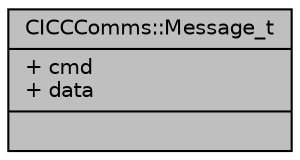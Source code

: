 digraph "CICCComms::Message_t"
{
 // INTERACTIVE_SVG=YES
 // LATEX_PDF_SIZE
  bgcolor="transparent";
  edge [fontname="Helvetica",fontsize="10",labelfontname="Helvetica",labelfontsize="10"];
  node [fontname="Helvetica",fontsize="10",shape=record];
  Node1 [label="{CICCComms::Message_t\n|+ cmd\l+ data\l|}",height=0.2,width=0.4,color="black", fillcolor="grey75", style="filled", fontcolor="black",tooltip=" "];
}
